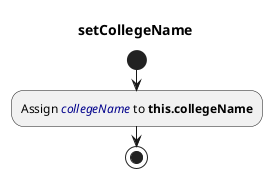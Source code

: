 @startuml
title setCollegeName
start
:Assign <color:darkblue><i>collegeName</i></color> to <b>this.collegeName</b>;
stop
@enduml

